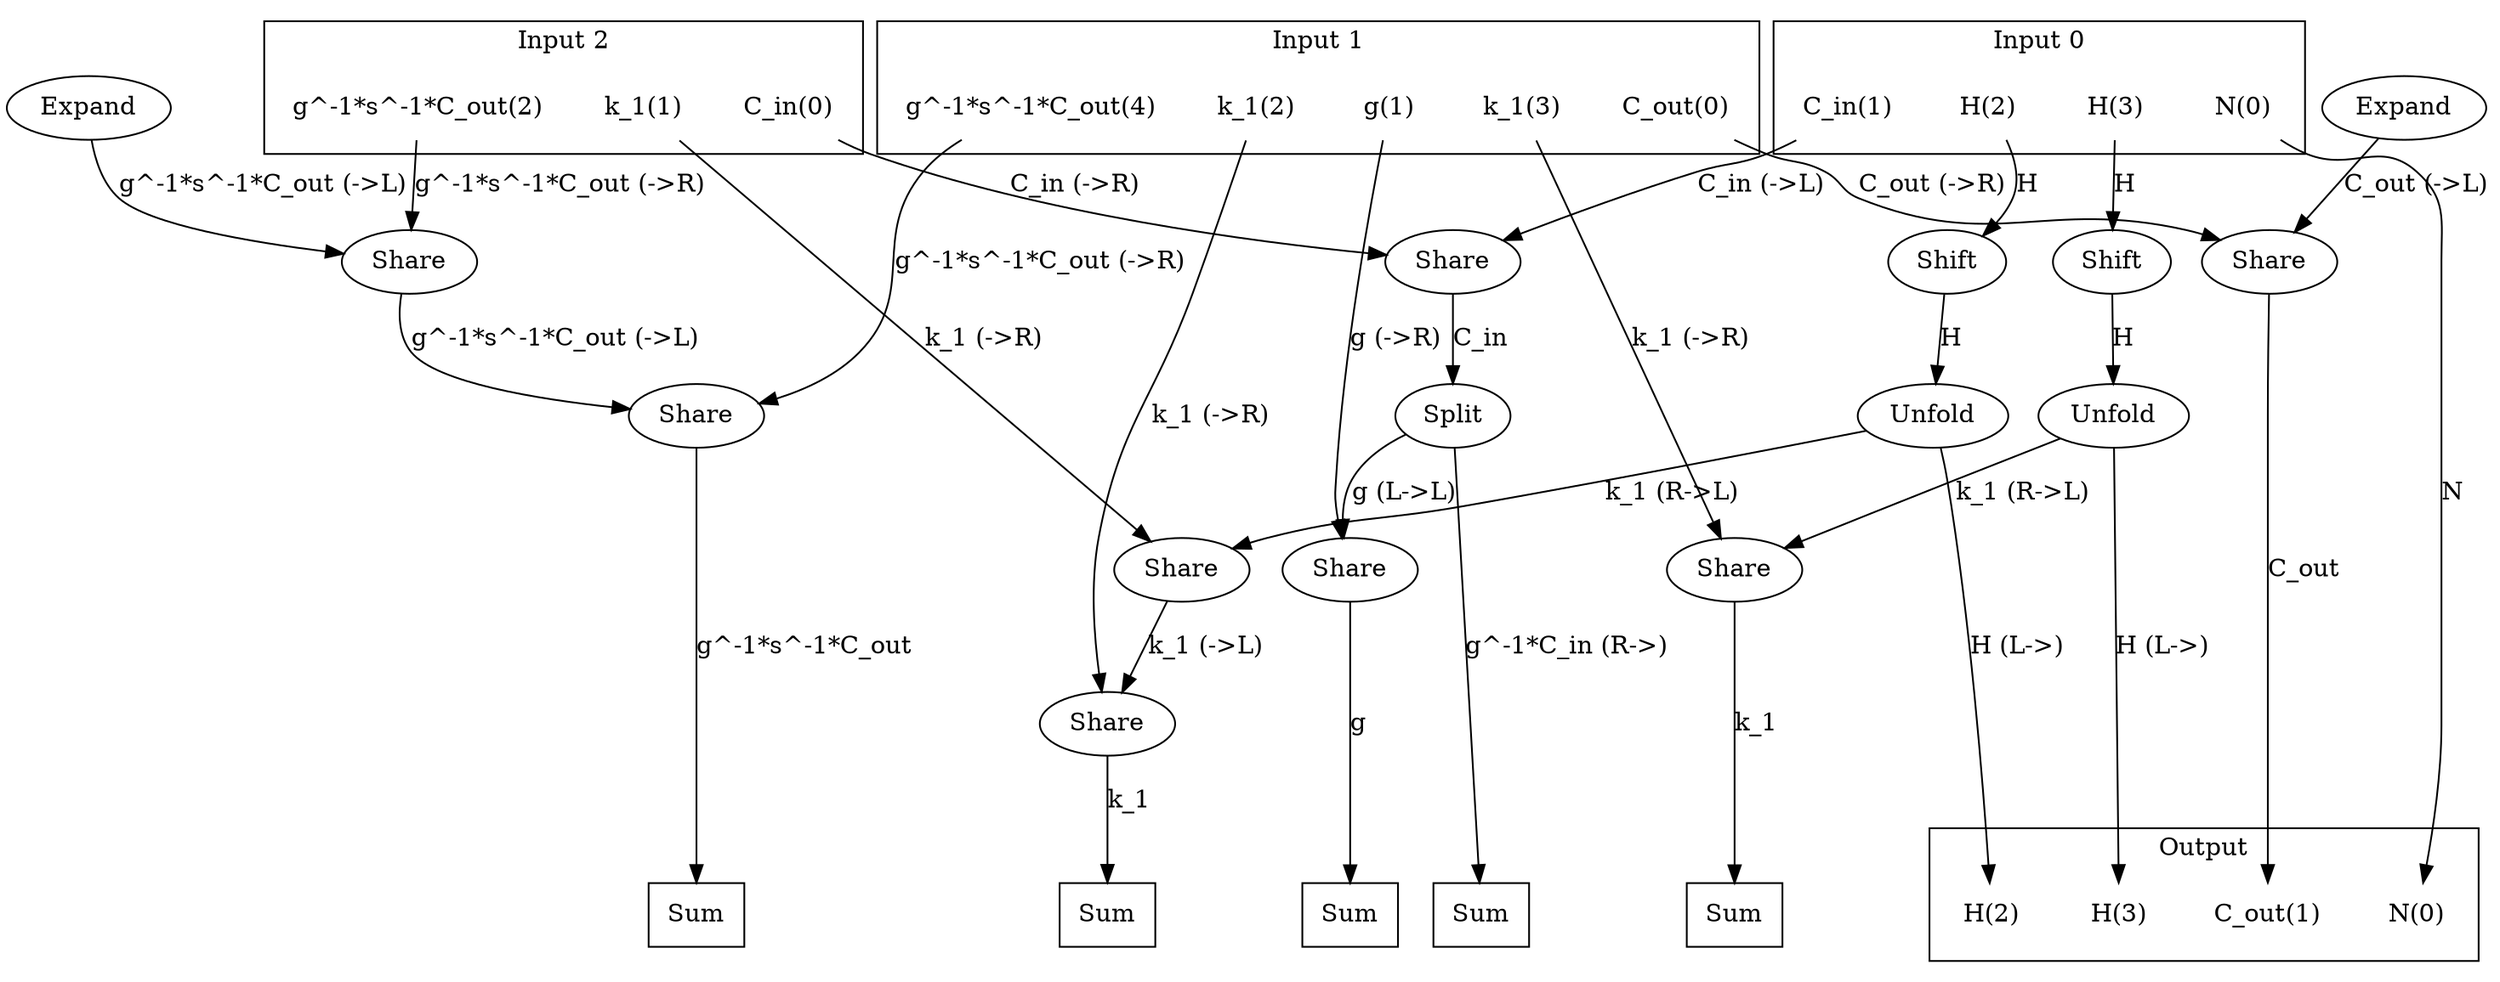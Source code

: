 digraph kernel_generated {
newrank = true;
op_0x55dcca86dfa0 [label="Shift"];
op_0x55dcca86dfd0 [label="Shift"];
op_0x55dcd9672a00 [label="Share"];
op_0x55dcd9672af0 [label="Share"];
op_0x55dcd9672d20 [label="Share"];
op_0x55dcd9672e10 [label="Share"];
op_0x55dcd9672e60 [label="Share"];
op_0x55dcd9672ed8 [label="Expand"];
op_0x55dcd9672f78 [label="Expand"];
op_0x55dcd9680600 [label="Unfold"];
op_0x55dcd96b8c80 [label="Share"];
op_0x55dcd96b8e10 [label="Share"];
op_0x55dcd96b8e60 [label="Share"];
op_0x55dcd96c97c0 [label="Split"];
op_0x55dcd9719e40 [label="Unfold"];
reduce_0x7f8754003a98 [label="Sum", shape=box];
reduce_0x7f8754003ab0 [label="Sum", shape=box];
reduce_0x7f8754003928 [label="Sum", shape=box];
reduce_0x7f875400ae88 [label="Sum", shape=box];
reduce_0x7f8754007890 [label="Sum", shape=box];
subgraph cluster_out {
label = "Output";
out_0 [label="N(0)", shape=none];
out_1 [label="C_out(1)", shape=none];
out_2 [label="H(2)", shape=none];
out_3 [label="H(3)", shape=none];
}
{ rank = same;
reduce_0x7f8754003a98;
reduce_0x7f8754003ab0;
reduce_0x7f8754003928;
reduce_0x7f875400ae88;
reduce_0x7f8754007890;
out_0;
out_1;
out_2;
out_3;
}
subgraph cluster_in_0 {
label = "Input 0";
in_0_0 [label="N(0)", shape=none];
in_0_1 [label="C_in(1)", shape=none];
in_0_2 [label="H(2)", shape=none];
in_0_3 [label="H(3)", shape=none];
}
subgraph cluster_in_1 {
label = "Input 1";
in_1_0 [label="C_out(0)", shape=none];
in_1_1 [label="g(1)", shape=none];
in_1_2 [label="k_1(2)", shape=none];
in_1_3 [label="k_1(3)", shape=none];
in_1_4 [label="g^-1*s^-1*C_out(4)", shape=none];
}
subgraph cluster_in_2 {
label = "Input 2";
in_2_0 [label="C_in(0)", shape=none];
in_2_1 [label="k_1(1)", shape=none];
in_2_2 [label="g^-1*s^-1*C_out(2)", shape=none];
}
{ rank = same;
in_0_0;
in_0_1;
in_0_2;
in_0_3;
in_1_0;
in_1_1;
in_1_2;
in_1_3;
in_1_4;
in_2_0;
in_2_1;
in_2_2;
}
in_0_0 -> out_0 [label="N"];
in_0_1 -> op_0x55dcd96b8e10 [label="C_in (->L)"];
in_0_2 -> op_0x55dcca86dfd0 [label="H"];
in_0_3 -> op_0x55dcca86dfa0 [label="H"];
in_1_0 -> op_0x55dcd9672a00 [label="C_out (->R)"];
in_1_1 -> op_0x55dcd9672e10 [label="g (->R)"];
in_1_2 -> op_0x55dcd9672d20 [label="k_1 (->R)"];
in_1_3 -> op_0x55dcd9672af0 [label="k_1 (->R)"];
in_1_4 -> op_0x55dcd9672e60 [label="g^-1*s^-1*C_out (->R)"];
in_2_0 -> op_0x55dcd96b8e10 [label="C_in (->R)"];
in_2_1 -> op_0x55dcd96b8e60 [label="k_1 (->R)"];
in_2_2 -> op_0x55dcd96b8c80 [label="g^-1*s^-1*C_out (->R)"];
op_0x55dcd9672a00 -> out_1 [label="C_out"];
op_0x55dcd9719e40 -> out_2 [label="H (L->)"];
op_0x55dcd9680600 -> out_3 [label="H (L->)"];
op_0x55dcd9672ed8 -> op_0x55dcd9672a00 [label="C_out (->L)"];
op_0x55dcd9680600 -> op_0x55dcd9672af0 [label="k_1 (R->L)"];
op_0x55dcd96b8e60 -> op_0x55dcd9672d20 [label="k_1 (->L)"];
op_0x55dcd96c97c0 -> op_0x55dcd9672e10 [label="g (L->L)"];
op_0x55dcd96b8c80 -> op_0x55dcd9672e60 [label="g^-1*s^-1*C_out (->L)"];
op_0x55dcca86dfa0 -> op_0x55dcd9680600 [label="H"];
op_0x55dcd9672f78 -> op_0x55dcd96b8c80 [label="g^-1*s^-1*C_out (->L)"];
op_0x55dcd9719e40 -> op_0x55dcd96b8e60 [label="k_1 (R->L)"];
op_0x55dcd96b8e10 -> op_0x55dcd96c97c0 [label="C_in"];
op_0x55dcca86dfd0 -> op_0x55dcd9719e40 [label="H"];
op_0x55dcd9672e10 -> reduce_0x7f8754003928 [label="g"];
op_0x55dcd9672af0 -> reduce_0x7f8754003a98 [label="k_1"];
op_0x55dcd9672d20 -> reduce_0x7f8754003ab0 [label="k_1"];
op_0x55dcd96c97c0 -> reduce_0x7f8754007890 [label="g^-1*C_in (R->)"];
op_0x55dcd9672e60 -> reduce_0x7f875400ae88 [label="g^-1*s^-1*C_out"];
}

